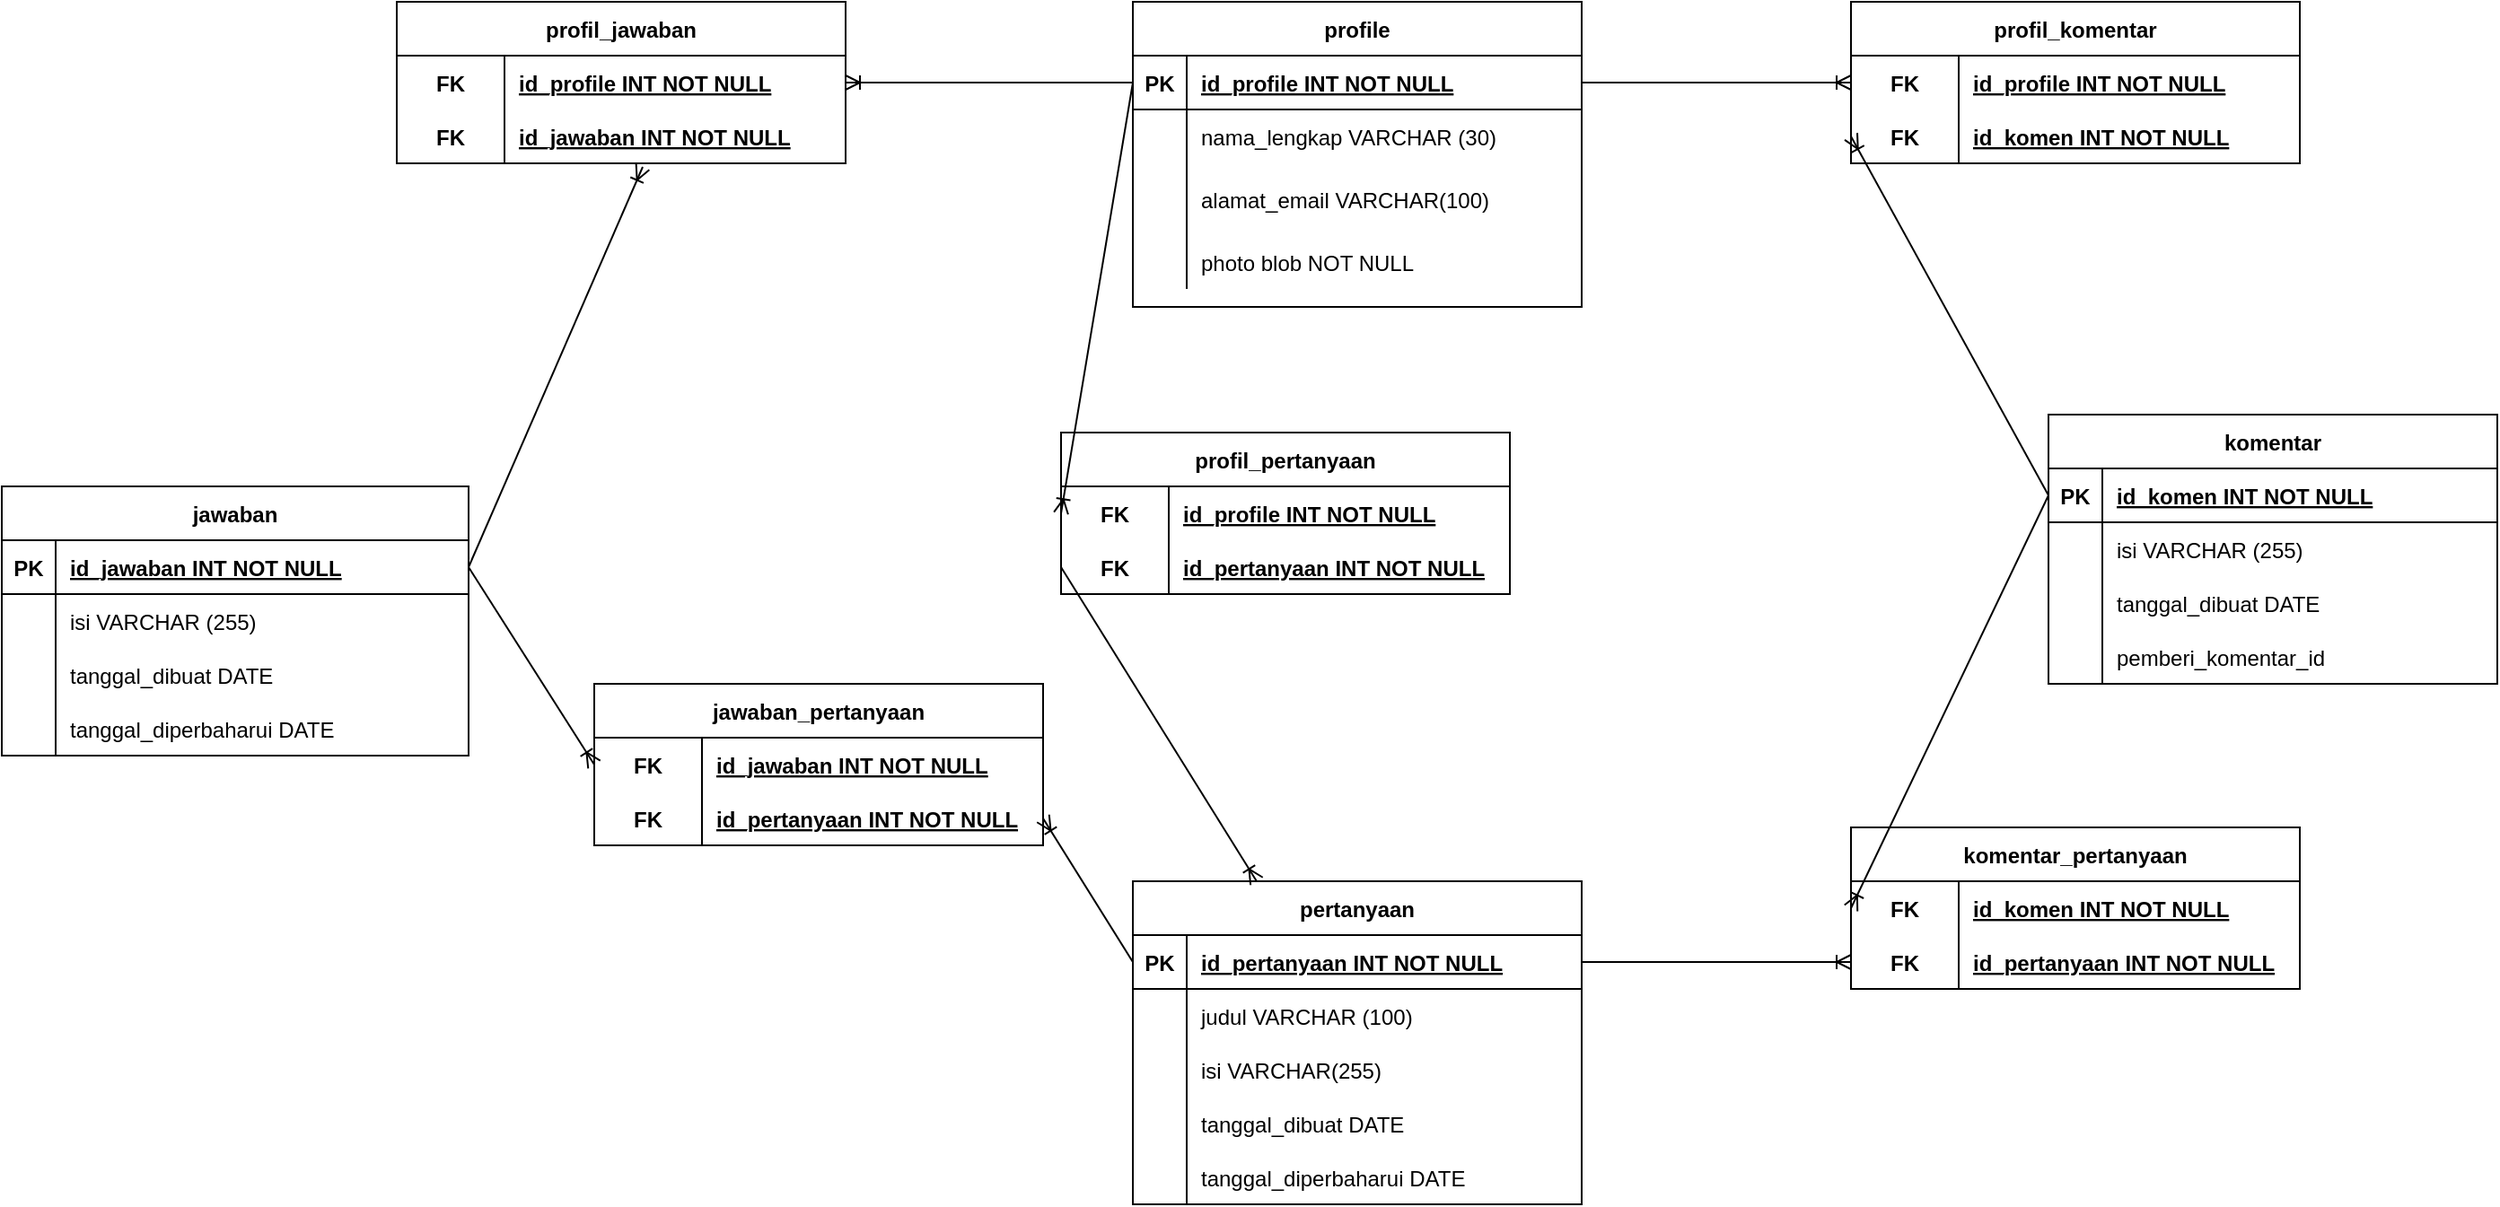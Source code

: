 <mxfile version="13.9.9" type="device"><diagram id="GVOcKEVuxwiIYBMcrVCK" name="Page-1"><mxGraphModel dx="2970" dy="1740" grid="1" gridSize="10" guides="1" tooltips="1" connect="1" arrows="1" fold="1" page="1" pageScale="1" pageWidth="850" pageHeight="1100" math="0" shadow="0"><root><mxCell id="0"/><mxCell id="1" parent="0"/><mxCell id="y9XWh0yF6Gi0zNnek-p9-36" value="profile" style="shape=table;startSize=30;container=1;collapsible=1;childLayout=tableLayout;fixedRows=1;rowLines=0;fontStyle=1;align=center;resizeLast=1;" vertex="1" parent="1"><mxGeometry x="350" y="180" width="250" height="170" as="geometry"><mxRectangle x="250" y="220" width="60" height="30" as="alternateBounds"/></mxGeometry></mxCell><mxCell id="y9XWh0yF6Gi0zNnek-p9-37" value="" style="shape=partialRectangle;collapsible=0;dropTarget=0;pointerEvents=0;fillColor=none;top=0;left=0;bottom=1;right=0;points=[[0,0.5],[1,0.5]];portConstraint=eastwest;" vertex="1" parent="y9XWh0yF6Gi0zNnek-p9-36"><mxGeometry y="30" width="250" height="30" as="geometry"/></mxCell><mxCell id="y9XWh0yF6Gi0zNnek-p9-38" value="PK" style="shape=partialRectangle;connectable=0;fillColor=none;top=0;left=0;bottom=0;right=0;fontStyle=1;overflow=hidden;" vertex="1" parent="y9XWh0yF6Gi0zNnek-p9-37"><mxGeometry width="30" height="30" as="geometry"/></mxCell><mxCell id="y9XWh0yF6Gi0zNnek-p9-39" value="id_profile INT NOT NULL" style="shape=partialRectangle;connectable=0;fillColor=none;top=0;left=0;bottom=0;right=0;align=left;spacingLeft=6;fontStyle=5;overflow=hidden;" vertex="1" parent="y9XWh0yF6Gi0zNnek-p9-37"><mxGeometry x="30" width="220" height="30" as="geometry"/></mxCell><mxCell id="y9XWh0yF6Gi0zNnek-p9-40" value="" style="shape=partialRectangle;collapsible=0;dropTarget=0;pointerEvents=0;fillColor=none;top=0;left=0;bottom=0;right=0;points=[[0,0.5],[1,0.5]];portConstraint=eastwest;" vertex="1" parent="y9XWh0yF6Gi0zNnek-p9-36"><mxGeometry y="60" width="250" height="30" as="geometry"/></mxCell><mxCell id="y9XWh0yF6Gi0zNnek-p9-41" value="" style="shape=partialRectangle;connectable=0;fillColor=none;top=0;left=0;bottom=0;right=0;editable=1;overflow=hidden;" vertex="1" parent="y9XWh0yF6Gi0zNnek-p9-40"><mxGeometry width="30" height="30" as="geometry"/></mxCell><mxCell id="y9XWh0yF6Gi0zNnek-p9-42" value="nama_lengkap VARCHAR (30)" style="shape=partialRectangle;connectable=0;fillColor=none;top=0;left=0;bottom=0;right=0;align=left;spacingLeft=6;overflow=hidden;" vertex="1" parent="y9XWh0yF6Gi0zNnek-p9-40"><mxGeometry x="30" width="220" height="30" as="geometry"/></mxCell><mxCell id="y9XWh0yF6Gi0zNnek-p9-43" value="" style="shape=partialRectangle;collapsible=0;dropTarget=0;pointerEvents=0;fillColor=none;top=0;left=0;bottom=0;right=0;points=[[0,0.5],[1,0.5]];portConstraint=eastwest;" vertex="1" parent="y9XWh0yF6Gi0zNnek-p9-36"><mxGeometry y="90" width="250" height="40" as="geometry"/></mxCell><mxCell id="y9XWh0yF6Gi0zNnek-p9-44" value="" style="shape=partialRectangle;connectable=0;fillColor=none;top=0;left=0;bottom=0;right=0;editable=1;overflow=hidden;" vertex="1" parent="y9XWh0yF6Gi0zNnek-p9-43"><mxGeometry width="30" height="40" as="geometry"/></mxCell><mxCell id="y9XWh0yF6Gi0zNnek-p9-45" value="alamat_email VARCHAR(100)" style="shape=partialRectangle;connectable=0;fillColor=none;top=0;left=0;bottom=0;right=0;align=left;spacingLeft=6;overflow=hidden;" vertex="1" parent="y9XWh0yF6Gi0zNnek-p9-43"><mxGeometry x="30" width="220" height="40" as="geometry"/></mxCell><mxCell id="y9XWh0yF6Gi0zNnek-p9-46" value="" style="shape=partialRectangle;collapsible=0;dropTarget=0;pointerEvents=0;fillColor=none;top=0;left=0;bottom=0;right=0;points=[[0,0.5],[1,0.5]];portConstraint=eastwest;" vertex="1" parent="y9XWh0yF6Gi0zNnek-p9-36"><mxGeometry y="130" width="250" height="30" as="geometry"/></mxCell><mxCell id="y9XWh0yF6Gi0zNnek-p9-47" value="" style="shape=partialRectangle;connectable=0;fillColor=none;top=0;left=0;bottom=0;right=0;editable=1;overflow=hidden;" vertex="1" parent="y9XWh0yF6Gi0zNnek-p9-46"><mxGeometry width="30" height="30" as="geometry"/></mxCell><mxCell id="y9XWh0yF6Gi0zNnek-p9-48" value="photo blob NOT NULL" style="shape=partialRectangle;connectable=0;fillColor=none;top=0;left=0;bottom=0;right=0;align=left;spacingLeft=6;overflow=hidden;" vertex="1" parent="y9XWh0yF6Gi0zNnek-p9-46"><mxGeometry x="30" width="220" height="30" as="geometry"/></mxCell><mxCell id="y9XWh0yF6Gi0zNnek-p9-54" value="pertanyaan" style="shape=table;startSize=30;container=1;collapsible=1;childLayout=tableLayout;fixedRows=1;rowLines=0;fontStyle=1;align=center;resizeLast=1;" vertex="1" parent="1"><mxGeometry x="350" y="670" width="250" height="180" as="geometry"><mxRectangle x="250" y="220" width="60" height="30" as="alternateBounds"/></mxGeometry></mxCell><mxCell id="y9XWh0yF6Gi0zNnek-p9-55" value="" style="shape=partialRectangle;collapsible=0;dropTarget=0;pointerEvents=0;fillColor=none;top=0;left=0;bottom=1;right=0;points=[[0,0.5],[1,0.5]];portConstraint=eastwest;" vertex="1" parent="y9XWh0yF6Gi0zNnek-p9-54"><mxGeometry y="30" width="250" height="30" as="geometry"/></mxCell><mxCell id="y9XWh0yF6Gi0zNnek-p9-56" value="PK" style="shape=partialRectangle;connectable=0;fillColor=none;top=0;left=0;bottom=0;right=0;fontStyle=1;overflow=hidden;" vertex="1" parent="y9XWh0yF6Gi0zNnek-p9-55"><mxGeometry width="30" height="30" as="geometry"/></mxCell><mxCell id="y9XWh0yF6Gi0zNnek-p9-57" value="id_pertanyaan INT NOT NULL" style="shape=partialRectangle;connectable=0;fillColor=none;top=0;left=0;bottom=0;right=0;align=left;spacingLeft=6;fontStyle=5;overflow=hidden;" vertex="1" parent="y9XWh0yF6Gi0zNnek-p9-55"><mxGeometry x="30" width="220" height="30" as="geometry"/></mxCell><mxCell id="y9XWh0yF6Gi0zNnek-p9-58" value="" style="shape=partialRectangle;collapsible=0;dropTarget=0;pointerEvents=0;fillColor=none;top=0;left=0;bottom=0;right=0;points=[[0,0.5],[1,0.5]];portConstraint=eastwest;" vertex="1" parent="y9XWh0yF6Gi0zNnek-p9-54"><mxGeometry y="60" width="250" height="30" as="geometry"/></mxCell><mxCell id="y9XWh0yF6Gi0zNnek-p9-59" value="" style="shape=partialRectangle;connectable=0;fillColor=none;top=0;left=0;bottom=0;right=0;editable=1;overflow=hidden;" vertex="1" parent="y9XWh0yF6Gi0zNnek-p9-58"><mxGeometry width="30" height="30" as="geometry"/></mxCell><mxCell id="y9XWh0yF6Gi0zNnek-p9-60" value="judul VARCHAR (100)" style="shape=partialRectangle;connectable=0;fillColor=none;top=0;left=0;bottom=0;right=0;align=left;spacingLeft=6;overflow=hidden;" vertex="1" parent="y9XWh0yF6Gi0zNnek-p9-58"><mxGeometry x="30" width="220" height="30" as="geometry"/></mxCell><mxCell id="y9XWh0yF6Gi0zNnek-p9-61" value="" style="shape=partialRectangle;collapsible=0;dropTarget=0;pointerEvents=0;fillColor=none;top=0;left=0;bottom=0;right=0;points=[[0,0.5],[1,0.5]];portConstraint=eastwest;" vertex="1" parent="y9XWh0yF6Gi0zNnek-p9-54"><mxGeometry y="90" width="250" height="30" as="geometry"/></mxCell><mxCell id="y9XWh0yF6Gi0zNnek-p9-62" value="" style="shape=partialRectangle;connectable=0;fillColor=none;top=0;left=0;bottom=0;right=0;editable=1;overflow=hidden;" vertex="1" parent="y9XWh0yF6Gi0zNnek-p9-61"><mxGeometry width="30" height="30" as="geometry"/></mxCell><mxCell id="y9XWh0yF6Gi0zNnek-p9-63" value="isi VARCHAR(255)" style="shape=partialRectangle;connectable=0;fillColor=none;top=0;left=0;bottom=0;right=0;align=left;spacingLeft=6;overflow=hidden;" vertex="1" parent="y9XWh0yF6Gi0zNnek-p9-61"><mxGeometry x="30" width="220" height="30" as="geometry"/></mxCell><mxCell id="y9XWh0yF6Gi0zNnek-p9-64" value="" style="shape=partialRectangle;collapsible=0;dropTarget=0;pointerEvents=0;fillColor=none;top=0;left=0;bottom=0;right=0;points=[[0,0.5],[1,0.5]];portConstraint=eastwest;" vertex="1" parent="y9XWh0yF6Gi0zNnek-p9-54"><mxGeometry y="120" width="250" height="30" as="geometry"/></mxCell><mxCell id="y9XWh0yF6Gi0zNnek-p9-65" value="" style="shape=partialRectangle;connectable=0;fillColor=none;top=0;left=0;bottom=0;right=0;editable=1;overflow=hidden;" vertex="1" parent="y9XWh0yF6Gi0zNnek-p9-64"><mxGeometry width="30" height="30" as="geometry"/></mxCell><mxCell id="y9XWh0yF6Gi0zNnek-p9-66" value="tanggal_dibuat DATE" style="shape=partialRectangle;connectable=0;fillColor=none;top=0;left=0;bottom=0;right=0;align=left;spacingLeft=6;overflow=hidden;" vertex="1" parent="y9XWh0yF6Gi0zNnek-p9-64"><mxGeometry x="30" width="220" height="30" as="geometry"/></mxCell><mxCell id="y9XWh0yF6Gi0zNnek-p9-67" value="" style="shape=partialRectangle;collapsible=0;dropTarget=0;pointerEvents=0;fillColor=none;top=0;left=0;bottom=0;right=0;points=[[0,0.5],[1,0.5]];portConstraint=eastwest;" vertex="1" parent="y9XWh0yF6Gi0zNnek-p9-54"><mxGeometry y="150" width="250" height="30" as="geometry"/></mxCell><mxCell id="y9XWh0yF6Gi0zNnek-p9-68" value="" style="shape=partialRectangle;connectable=0;fillColor=none;top=0;left=0;bottom=0;right=0;editable=1;overflow=hidden;" vertex="1" parent="y9XWh0yF6Gi0zNnek-p9-67"><mxGeometry width="30" height="30" as="geometry"/></mxCell><mxCell id="y9XWh0yF6Gi0zNnek-p9-69" value="tanggal_diperbaharui DATE" style="shape=partialRectangle;connectable=0;fillColor=none;top=0;left=0;bottom=0;right=0;align=left;spacingLeft=6;overflow=hidden;" vertex="1" parent="y9XWh0yF6Gi0zNnek-p9-67"><mxGeometry x="30" width="220" height="30" as="geometry"/></mxCell><mxCell id="y9XWh0yF6Gi0zNnek-p9-70" value="jawaban" style="shape=table;startSize=30;container=1;collapsible=1;childLayout=tableLayout;fixedRows=1;rowLines=0;fontStyle=1;align=center;resizeLast=1;" vertex="1" parent="1"><mxGeometry x="-280" y="450" width="260" height="150" as="geometry"><mxRectangle x="250" y="220" width="60" height="30" as="alternateBounds"/></mxGeometry></mxCell><mxCell id="y9XWh0yF6Gi0zNnek-p9-71" value="" style="shape=partialRectangle;collapsible=0;dropTarget=0;pointerEvents=0;fillColor=none;top=0;left=0;bottom=1;right=0;points=[[0,0.5],[1,0.5]];portConstraint=eastwest;" vertex="1" parent="y9XWh0yF6Gi0zNnek-p9-70"><mxGeometry y="30" width="260" height="30" as="geometry"/></mxCell><mxCell id="y9XWh0yF6Gi0zNnek-p9-72" value="PK" style="shape=partialRectangle;connectable=0;fillColor=none;top=0;left=0;bottom=0;right=0;fontStyle=1;overflow=hidden;" vertex="1" parent="y9XWh0yF6Gi0zNnek-p9-71"><mxGeometry width="30" height="30" as="geometry"/></mxCell><mxCell id="y9XWh0yF6Gi0zNnek-p9-73" value="id_jawaban INT NOT NULL" style="shape=partialRectangle;connectable=0;fillColor=none;top=0;left=0;bottom=0;right=0;align=left;spacingLeft=6;fontStyle=5;overflow=hidden;" vertex="1" parent="y9XWh0yF6Gi0zNnek-p9-71"><mxGeometry x="30" width="230" height="30" as="geometry"/></mxCell><mxCell id="y9XWh0yF6Gi0zNnek-p9-74" value="" style="shape=partialRectangle;collapsible=0;dropTarget=0;pointerEvents=0;fillColor=none;top=0;left=0;bottom=0;right=0;points=[[0,0.5],[1,0.5]];portConstraint=eastwest;" vertex="1" parent="y9XWh0yF6Gi0zNnek-p9-70"><mxGeometry y="60" width="260" height="30" as="geometry"/></mxCell><mxCell id="y9XWh0yF6Gi0zNnek-p9-75" value="" style="shape=partialRectangle;connectable=0;fillColor=none;top=0;left=0;bottom=0;right=0;editable=1;overflow=hidden;" vertex="1" parent="y9XWh0yF6Gi0zNnek-p9-74"><mxGeometry width="30" height="30" as="geometry"/></mxCell><mxCell id="y9XWh0yF6Gi0zNnek-p9-76" value="isi VARCHAR (255)" style="shape=partialRectangle;connectable=0;fillColor=none;top=0;left=0;bottom=0;right=0;align=left;spacingLeft=6;overflow=hidden;" vertex="1" parent="y9XWh0yF6Gi0zNnek-p9-74"><mxGeometry x="30" width="230" height="30" as="geometry"/></mxCell><mxCell id="y9XWh0yF6Gi0zNnek-p9-80" value="" style="shape=partialRectangle;collapsible=0;dropTarget=0;pointerEvents=0;fillColor=none;top=0;left=0;bottom=0;right=0;points=[[0,0.5],[1,0.5]];portConstraint=eastwest;" vertex="1" parent="y9XWh0yF6Gi0zNnek-p9-70"><mxGeometry y="90" width="260" height="30" as="geometry"/></mxCell><mxCell id="y9XWh0yF6Gi0zNnek-p9-81" value="" style="shape=partialRectangle;connectable=0;fillColor=none;top=0;left=0;bottom=0;right=0;editable=1;overflow=hidden;" vertex="1" parent="y9XWh0yF6Gi0zNnek-p9-80"><mxGeometry width="30" height="30" as="geometry"/></mxCell><mxCell id="y9XWh0yF6Gi0zNnek-p9-82" value="tanggal_dibuat DATE" style="shape=partialRectangle;connectable=0;fillColor=none;top=0;left=0;bottom=0;right=0;align=left;spacingLeft=6;overflow=hidden;" vertex="1" parent="y9XWh0yF6Gi0zNnek-p9-80"><mxGeometry x="30" width="230" height="30" as="geometry"/></mxCell><mxCell id="y9XWh0yF6Gi0zNnek-p9-77" value="" style="shape=partialRectangle;collapsible=0;dropTarget=0;pointerEvents=0;fillColor=none;top=0;left=0;bottom=0;right=0;points=[[0,0.5],[1,0.5]];portConstraint=eastwest;" vertex="1" parent="y9XWh0yF6Gi0zNnek-p9-70"><mxGeometry y="120" width="260" height="30" as="geometry"/></mxCell><mxCell id="y9XWh0yF6Gi0zNnek-p9-78" value="" style="shape=partialRectangle;connectable=0;fillColor=none;top=0;left=0;bottom=0;right=0;editable=1;overflow=hidden;" vertex="1" parent="y9XWh0yF6Gi0zNnek-p9-77"><mxGeometry width="30" height="30" as="geometry"/></mxCell><mxCell id="y9XWh0yF6Gi0zNnek-p9-79" value="tanggal_diperbaharui DATE" style="shape=partialRectangle;connectable=0;fillColor=none;top=0;left=0;bottom=0;right=0;align=left;spacingLeft=6;overflow=hidden;" vertex="1" parent="y9XWh0yF6Gi0zNnek-p9-77"><mxGeometry x="30" width="230" height="30" as="geometry"/></mxCell><mxCell id="y9XWh0yF6Gi0zNnek-p9-96" value="komentar" style="shape=table;startSize=30;container=1;collapsible=1;childLayout=tableLayout;fixedRows=1;rowLines=0;fontStyle=1;align=center;resizeLast=1;" vertex="1" parent="1"><mxGeometry x="860" y="410" width="250" height="150" as="geometry"><mxRectangle x="250" y="220" width="60" height="30" as="alternateBounds"/></mxGeometry></mxCell><mxCell id="y9XWh0yF6Gi0zNnek-p9-97" value="" style="shape=partialRectangle;collapsible=0;dropTarget=0;pointerEvents=0;fillColor=none;top=0;left=0;bottom=1;right=0;points=[[0,0.5],[1,0.5]];portConstraint=eastwest;" vertex="1" parent="y9XWh0yF6Gi0zNnek-p9-96"><mxGeometry y="30" width="250" height="30" as="geometry"/></mxCell><mxCell id="y9XWh0yF6Gi0zNnek-p9-98" value="PK" style="shape=partialRectangle;connectable=0;fillColor=none;top=0;left=0;bottom=0;right=0;fontStyle=1;overflow=hidden;" vertex="1" parent="y9XWh0yF6Gi0zNnek-p9-97"><mxGeometry width="30" height="30" as="geometry"/></mxCell><mxCell id="y9XWh0yF6Gi0zNnek-p9-99" value="id_komen INT NOT NULL" style="shape=partialRectangle;connectable=0;fillColor=none;top=0;left=0;bottom=0;right=0;align=left;spacingLeft=6;fontStyle=5;overflow=hidden;" vertex="1" parent="y9XWh0yF6Gi0zNnek-p9-97"><mxGeometry x="30" width="220" height="30" as="geometry"/></mxCell><mxCell id="y9XWh0yF6Gi0zNnek-p9-100" value="" style="shape=partialRectangle;collapsible=0;dropTarget=0;pointerEvents=0;fillColor=none;top=0;left=0;bottom=0;right=0;points=[[0,0.5],[1,0.5]];portConstraint=eastwest;" vertex="1" parent="y9XWh0yF6Gi0zNnek-p9-96"><mxGeometry y="60" width="250" height="30" as="geometry"/></mxCell><mxCell id="y9XWh0yF6Gi0zNnek-p9-101" value="" style="shape=partialRectangle;connectable=0;fillColor=none;top=0;left=0;bottom=0;right=0;editable=1;overflow=hidden;" vertex="1" parent="y9XWh0yF6Gi0zNnek-p9-100"><mxGeometry width="30" height="30" as="geometry"/></mxCell><mxCell id="y9XWh0yF6Gi0zNnek-p9-102" value="isi VARCHAR (255)" style="shape=partialRectangle;connectable=0;fillColor=none;top=0;left=0;bottom=0;right=0;align=left;spacingLeft=6;overflow=hidden;" vertex="1" parent="y9XWh0yF6Gi0zNnek-p9-100"><mxGeometry x="30" width="220" height="30" as="geometry"/></mxCell><mxCell id="y9XWh0yF6Gi0zNnek-p9-103" value="" style="shape=partialRectangle;collapsible=0;dropTarget=0;pointerEvents=0;fillColor=none;top=0;left=0;bottom=0;right=0;points=[[0,0.5],[1,0.5]];portConstraint=eastwest;" vertex="1" parent="y9XWh0yF6Gi0zNnek-p9-96"><mxGeometry y="90" width="250" height="30" as="geometry"/></mxCell><mxCell id="y9XWh0yF6Gi0zNnek-p9-104" value="" style="shape=partialRectangle;connectable=0;fillColor=none;top=0;left=0;bottom=0;right=0;editable=1;overflow=hidden;" vertex="1" parent="y9XWh0yF6Gi0zNnek-p9-103"><mxGeometry width="30" height="30" as="geometry"/></mxCell><mxCell id="y9XWh0yF6Gi0zNnek-p9-105" value="tanggal_dibuat DATE" style="shape=partialRectangle;connectable=0;fillColor=none;top=0;left=0;bottom=0;right=0;align=left;spacingLeft=6;overflow=hidden;" vertex="1" parent="y9XWh0yF6Gi0zNnek-p9-103"><mxGeometry x="30" width="220" height="30" as="geometry"/></mxCell><mxCell id="y9XWh0yF6Gi0zNnek-p9-106" value="" style="shape=partialRectangle;collapsible=0;dropTarget=0;pointerEvents=0;fillColor=none;top=0;left=0;bottom=0;right=0;points=[[0,0.5],[1,0.5]];portConstraint=eastwest;" vertex="1" parent="y9XWh0yF6Gi0zNnek-p9-96"><mxGeometry y="120" width="250" height="30" as="geometry"/></mxCell><mxCell id="y9XWh0yF6Gi0zNnek-p9-107" value="" style="shape=partialRectangle;connectable=0;fillColor=none;top=0;left=0;bottom=0;right=0;editable=1;overflow=hidden;" vertex="1" parent="y9XWh0yF6Gi0zNnek-p9-106"><mxGeometry width="30" height="30" as="geometry"/></mxCell><mxCell id="y9XWh0yF6Gi0zNnek-p9-108" value="pemberi_komentar_id " style="shape=partialRectangle;connectable=0;fillColor=none;top=0;left=0;bottom=0;right=0;align=left;spacingLeft=6;overflow=hidden;" vertex="1" parent="y9XWh0yF6Gi0zNnek-p9-106"><mxGeometry x="30" width="220" height="30" as="geometry"/></mxCell><mxCell id="y9XWh0yF6Gi0zNnek-p9-125" value="profil_pertanyaan" style="shape=table;startSize=30;container=1;collapsible=1;childLayout=tableLayout;fixedRows=1;rowLines=0;fontStyle=1;align=center;resizeLast=1;" vertex="1" parent="1"><mxGeometry x="310" y="420" width="250" height="90" as="geometry"/></mxCell><mxCell id="y9XWh0yF6Gi0zNnek-p9-126" value="" style="shape=partialRectangle;collapsible=0;dropTarget=0;pointerEvents=0;fillColor=none;top=0;left=0;bottom=0;right=0;points=[[0,0.5],[1,0.5]];portConstraint=eastwest;" vertex="1" parent="y9XWh0yF6Gi0zNnek-p9-125"><mxGeometry y="30" width="250" height="30" as="geometry"/></mxCell><mxCell id="y9XWh0yF6Gi0zNnek-p9-127" value="FK" style="shape=partialRectangle;connectable=0;fillColor=none;top=0;left=0;bottom=0;right=0;fontStyle=1;overflow=hidden;" vertex="1" parent="y9XWh0yF6Gi0zNnek-p9-126"><mxGeometry width="60" height="30" as="geometry"/></mxCell><mxCell id="y9XWh0yF6Gi0zNnek-p9-128" value="id_profile INT NOT NULL" style="shape=partialRectangle;connectable=0;fillColor=none;top=0;left=0;bottom=0;right=0;align=left;spacingLeft=6;fontStyle=5;overflow=hidden;" vertex="1" parent="y9XWh0yF6Gi0zNnek-p9-126"><mxGeometry x="60" width="190" height="30" as="geometry"/></mxCell><mxCell id="y9XWh0yF6Gi0zNnek-p9-129" value="" style="shape=partialRectangle;collapsible=0;dropTarget=0;pointerEvents=0;fillColor=none;top=0;left=0;bottom=1;right=0;points=[[0,0.5],[1,0.5]];portConstraint=eastwest;" vertex="1" parent="y9XWh0yF6Gi0zNnek-p9-125"><mxGeometry y="60" width="250" height="30" as="geometry"/></mxCell><mxCell id="y9XWh0yF6Gi0zNnek-p9-130" value="FK" style="shape=partialRectangle;connectable=0;fillColor=none;top=0;left=0;bottom=0;right=0;fontStyle=1;overflow=hidden;" vertex="1" parent="y9XWh0yF6Gi0zNnek-p9-129"><mxGeometry width="60" height="30" as="geometry"/></mxCell><mxCell id="y9XWh0yF6Gi0zNnek-p9-131" value="id_pertanyaan INT NOT NULL" style="shape=partialRectangle;connectable=0;fillColor=none;top=0;left=0;bottom=0;right=0;align=left;spacingLeft=6;fontStyle=5;overflow=hidden;" vertex="1" parent="y9XWh0yF6Gi0zNnek-p9-129"><mxGeometry x="60" width="190" height="30" as="geometry"/></mxCell><mxCell id="y9XWh0yF6Gi0zNnek-p9-138" value="profil_komentar" style="shape=table;startSize=30;container=1;collapsible=1;childLayout=tableLayout;fixedRows=1;rowLines=0;fontStyle=1;align=center;resizeLast=1;" vertex="1" parent="1"><mxGeometry x="750" y="180" width="250" height="90" as="geometry"/></mxCell><mxCell id="y9XWh0yF6Gi0zNnek-p9-139" value="" style="shape=partialRectangle;collapsible=0;dropTarget=0;pointerEvents=0;fillColor=none;top=0;left=0;bottom=0;right=0;points=[[0,0.5],[1,0.5]];portConstraint=eastwest;" vertex="1" parent="y9XWh0yF6Gi0zNnek-p9-138"><mxGeometry y="30" width="250" height="30" as="geometry"/></mxCell><mxCell id="y9XWh0yF6Gi0zNnek-p9-140" value="FK" style="shape=partialRectangle;connectable=0;fillColor=none;top=0;left=0;bottom=0;right=0;fontStyle=1;overflow=hidden;" vertex="1" parent="y9XWh0yF6Gi0zNnek-p9-139"><mxGeometry width="60" height="30" as="geometry"/></mxCell><mxCell id="y9XWh0yF6Gi0zNnek-p9-141" value="id_profile INT NOT NULL" style="shape=partialRectangle;connectable=0;fillColor=none;top=0;left=0;bottom=0;right=0;align=left;spacingLeft=6;fontStyle=5;overflow=hidden;" vertex="1" parent="y9XWh0yF6Gi0zNnek-p9-139"><mxGeometry x="60" width="190" height="30" as="geometry"/></mxCell><mxCell id="y9XWh0yF6Gi0zNnek-p9-142" value="" style="shape=partialRectangle;collapsible=0;dropTarget=0;pointerEvents=0;fillColor=none;top=0;left=0;bottom=1;right=0;points=[[0,0.5],[1,0.5]];portConstraint=eastwest;" vertex="1" parent="y9XWh0yF6Gi0zNnek-p9-138"><mxGeometry y="60" width="250" height="30" as="geometry"/></mxCell><mxCell id="y9XWh0yF6Gi0zNnek-p9-143" value="FK" style="shape=partialRectangle;connectable=0;fillColor=none;top=0;left=0;bottom=0;right=0;fontStyle=1;overflow=hidden;" vertex="1" parent="y9XWh0yF6Gi0zNnek-p9-142"><mxGeometry width="60" height="30" as="geometry"/></mxCell><mxCell id="y9XWh0yF6Gi0zNnek-p9-144" value="id_komen INT NOT NULL" style="shape=partialRectangle;connectable=0;fillColor=none;top=0;left=0;bottom=0;right=0;align=left;spacingLeft=6;fontStyle=5;overflow=hidden;" vertex="1" parent="y9XWh0yF6Gi0zNnek-p9-142"><mxGeometry x="60" width="190" height="30" as="geometry"/></mxCell><mxCell id="y9XWh0yF6Gi0zNnek-p9-145" value="komentar_pertanyaan" style="shape=table;startSize=30;container=1;collapsible=1;childLayout=tableLayout;fixedRows=1;rowLines=0;fontStyle=1;align=center;resizeLast=1;" vertex="1" parent="1"><mxGeometry x="750" y="640" width="250" height="90" as="geometry"/></mxCell><mxCell id="y9XWh0yF6Gi0zNnek-p9-146" value="" style="shape=partialRectangle;collapsible=0;dropTarget=0;pointerEvents=0;fillColor=none;top=0;left=0;bottom=0;right=0;points=[[0,0.5],[1,0.5]];portConstraint=eastwest;" vertex="1" parent="y9XWh0yF6Gi0zNnek-p9-145"><mxGeometry y="30" width="250" height="30" as="geometry"/></mxCell><mxCell id="y9XWh0yF6Gi0zNnek-p9-147" value="FK" style="shape=partialRectangle;connectable=0;fillColor=none;top=0;left=0;bottom=0;right=0;fontStyle=1;overflow=hidden;" vertex="1" parent="y9XWh0yF6Gi0zNnek-p9-146"><mxGeometry width="60" height="30" as="geometry"/></mxCell><mxCell id="y9XWh0yF6Gi0zNnek-p9-148" value="id_komen INT NOT NULL" style="shape=partialRectangle;connectable=0;fillColor=none;top=0;left=0;bottom=0;right=0;align=left;spacingLeft=6;fontStyle=5;overflow=hidden;" vertex="1" parent="y9XWh0yF6Gi0zNnek-p9-146"><mxGeometry x="60" width="190" height="30" as="geometry"/></mxCell><mxCell id="y9XWh0yF6Gi0zNnek-p9-149" value="" style="shape=partialRectangle;collapsible=0;dropTarget=0;pointerEvents=0;fillColor=none;top=0;left=0;bottom=1;right=0;points=[[0,0.5],[1,0.5]];portConstraint=eastwest;" vertex="1" parent="y9XWh0yF6Gi0zNnek-p9-145"><mxGeometry y="60" width="250" height="30" as="geometry"/></mxCell><mxCell id="y9XWh0yF6Gi0zNnek-p9-150" value="FK" style="shape=partialRectangle;connectable=0;fillColor=none;top=0;left=0;bottom=0;right=0;fontStyle=1;overflow=hidden;" vertex="1" parent="y9XWh0yF6Gi0zNnek-p9-149"><mxGeometry width="60" height="30" as="geometry"/></mxCell><mxCell id="y9XWh0yF6Gi0zNnek-p9-151" value="id_pertanyaan INT NOT NULL" style="shape=partialRectangle;connectable=0;fillColor=none;top=0;left=0;bottom=0;right=0;align=left;spacingLeft=6;fontStyle=5;overflow=hidden;" vertex="1" parent="y9XWh0yF6Gi0zNnek-p9-149"><mxGeometry x="60" width="190" height="30" as="geometry"/></mxCell><mxCell id="y9XWh0yF6Gi0zNnek-p9-152" value="profil_jawaban" style="shape=table;startSize=30;container=1;collapsible=1;childLayout=tableLayout;fixedRows=1;rowLines=0;fontStyle=1;align=center;resizeLast=1;" vertex="1" parent="1"><mxGeometry x="-60" y="180" width="250" height="90" as="geometry"/></mxCell><mxCell id="y9XWh0yF6Gi0zNnek-p9-153" value="" style="shape=partialRectangle;collapsible=0;dropTarget=0;pointerEvents=0;fillColor=none;top=0;left=0;bottom=0;right=0;points=[[0,0.5],[1,0.5]];portConstraint=eastwest;" vertex="1" parent="y9XWh0yF6Gi0zNnek-p9-152"><mxGeometry y="30" width="250" height="30" as="geometry"/></mxCell><mxCell id="y9XWh0yF6Gi0zNnek-p9-154" value="FK" style="shape=partialRectangle;connectable=0;fillColor=none;top=0;left=0;bottom=0;right=0;fontStyle=1;overflow=hidden;" vertex="1" parent="y9XWh0yF6Gi0zNnek-p9-153"><mxGeometry width="60" height="30" as="geometry"/></mxCell><mxCell id="y9XWh0yF6Gi0zNnek-p9-155" value="id_profile INT NOT NULL" style="shape=partialRectangle;connectable=0;fillColor=none;top=0;left=0;bottom=0;right=0;align=left;spacingLeft=6;fontStyle=5;overflow=hidden;" vertex="1" parent="y9XWh0yF6Gi0zNnek-p9-153"><mxGeometry x="60" width="190" height="30" as="geometry"/></mxCell><mxCell id="y9XWh0yF6Gi0zNnek-p9-156" value="" style="shape=partialRectangle;collapsible=0;dropTarget=0;pointerEvents=0;fillColor=none;top=0;left=0;bottom=1;right=0;points=[[0,0.5],[1,0.5]];portConstraint=eastwest;" vertex="1" parent="y9XWh0yF6Gi0zNnek-p9-152"><mxGeometry y="60" width="250" height="30" as="geometry"/></mxCell><mxCell id="y9XWh0yF6Gi0zNnek-p9-157" value="FK" style="shape=partialRectangle;connectable=0;fillColor=none;top=0;left=0;bottom=0;right=0;fontStyle=1;overflow=hidden;" vertex="1" parent="y9XWh0yF6Gi0zNnek-p9-156"><mxGeometry width="60" height="30" as="geometry"/></mxCell><mxCell id="y9XWh0yF6Gi0zNnek-p9-158" value="id_jawaban INT NOT NULL" style="shape=partialRectangle;connectable=0;fillColor=none;top=0;left=0;bottom=0;right=0;align=left;spacingLeft=6;fontStyle=5;overflow=hidden;" vertex="1" parent="y9XWh0yF6Gi0zNnek-p9-156"><mxGeometry x="60" width="190" height="30" as="geometry"/></mxCell><mxCell id="y9XWh0yF6Gi0zNnek-p9-159" value="jawaban_pertanyaan" style="shape=table;startSize=30;container=1;collapsible=1;childLayout=tableLayout;fixedRows=1;rowLines=0;fontStyle=1;align=center;resizeLast=1;" vertex="1" parent="1"><mxGeometry x="50" y="560" width="250" height="90" as="geometry"/></mxCell><mxCell id="y9XWh0yF6Gi0zNnek-p9-160" value="" style="shape=partialRectangle;collapsible=0;dropTarget=0;pointerEvents=0;fillColor=none;top=0;left=0;bottom=0;right=0;points=[[0,0.5],[1,0.5]];portConstraint=eastwest;" vertex="1" parent="y9XWh0yF6Gi0zNnek-p9-159"><mxGeometry y="30" width="250" height="30" as="geometry"/></mxCell><mxCell id="y9XWh0yF6Gi0zNnek-p9-161" value="FK" style="shape=partialRectangle;connectable=0;fillColor=none;top=0;left=0;bottom=0;right=0;fontStyle=1;overflow=hidden;" vertex="1" parent="y9XWh0yF6Gi0zNnek-p9-160"><mxGeometry width="60" height="30" as="geometry"/></mxCell><mxCell id="y9XWh0yF6Gi0zNnek-p9-162" value="id_jawaban INT NOT NULL" style="shape=partialRectangle;connectable=0;fillColor=none;top=0;left=0;bottom=0;right=0;align=left;spacingLeft=6;fontStyle=5;overflow=hidden;" vertex="1" parent="y9XWh0yF6Gi0zNnek-p9-160"><mxGeometry x="60" width="190" height="30" as="geometry"/></mxCell><mxCell id="y9XWh0yF6Gi0zNnek-p9-163" value="" style="shape=partialRectangle;collapsible=0;dropTarget=0;pointerEvents=0;fillColor=none;top=0;left=0;bottom=1;right=0;points=[[0,0.5],[1,0.5]];portConstraint=eastwest;" vertex="1" parent="y9XWh0yF6Gi0zNnek-p9-159"><mxGeometry y="60" width="250" height="30" as="geometry"/></mxCell><mxCell id="y9XWh0yF6Gi0zNnek-p9-164" value="FK" style="shape=partialRectangle;connectable=0;fillColor=none;top=0;left=0;bottom=0;right=0;fontStyle=1;overflow=hidden;" vertex="1" parent="y9XWh0yF6Gi0zNnek-p9-163"><mxGeometry width="60" height="30" as="geometry"/></mxCell><mxCell id="y9XWh0yF6Gi0zNnek-p9-165" value="id_pertanyaan INT NOT NULL" style="shape=partialRectangle;connectable=0;fillColor=none;top=0;left=0;bottom=0;right=0;align=left;spacingLeft=6;fontStyle=5;overflow=hidden;" vertex="1" parent="y9XWh0yF6Gi0zNnek-p9-163"><mxGeometry x="60" width="190" height="30" as="geometry"/></mxCell><mxCell id="y9XWh0yF6Gi0zNnek-p9-167" value="" style="edgeStyle=entityRelationEdgeStyle;fontSize=12;html=1;endArrow=ERoneToMany;exitX=0;exitY=0.5;exitDx=0;exitDy=0;entryX=1;entryY=0.5;entryDx=0;entryDy=0;" edge="1" parent="1" source="y9XWh0yF6Gi0zNnek-p9-37" target="y9XWh0yF6Gi0zNnek-p9-153"><mxGeometry width="100" height="100" relative="1" as="geometry"><mxPoint x="570" y="570" as="sourcePoint"/><mxPoint x="670" y="470" as="targetPoint"/></mxGeometry></mxCell><mxCell id="y9XWh0yF6Gi0zNnek-p9-168" value="" style="fontSize=12;html=1;endArrow=ERoneToMany;entryX=0.548;entryY=1.067;entryDx=0;entryDy=0;entryPerimeter=0;exitX=1;exitY=0.5;exitDx=0;exitDy=0;" edge="1" parent="1" source="y9XWh0yF6Gi0zNnek-p9-71" target="y9XWh0yF6Gi0zNnek-p9-156"><mxGeometry width="100" height="100" relative="1" as="geometry"><mxPoint x="77" y="410" as="sourcePoint"/><mxPoint x="200" y="235" as="targetPoint"/></mxGeometry></mxCell><mxCell id="y9XWh0yF6Gi0zNnek-p9-169" value="" style="fontSize=12;html=1;endArrow=ERoneToMany;entryX=0;entryY=0.5;entryDx=0;entryDy=0;exitX=1;exitY=0.5;exitDx=0;exitDy=0;" edge="1" parent="1" source="y9XWh0yF6Gi0zNnek-p9-71" target="y9XWh0yF6Gi0zNnek-p9-160"><mxGeometry width="100" height="100" relative="1" as="geometry"><mxPoint x="75" y="561" as="sourcePoint"/><mxPoint x="87.0" y="282.01" as="targetPoint"/></mxGeometry></mxCell><mxCell id="y9XWh0yF6Gi0zNnek-p9-170" value="" style="fontSize=12;html=1;endArrow=ERoneToMany;entryX=1;entryY=0.5;entryDx=0;entryDy=0;exitX=0;exitY=0.5;exitDx=0;exitDy=0;" edge="1" parent="1" source="y9XWh0yF6Gi0zNnek-p9-55" target="y9XWh0yF6Gi0zNnek-p9-163"><mxGeometry width="100" height="100" relative="1" as="geometry"><mxPoint x="290" y="810" as="sourcePoint"/><mxPoint x="500" y="480" as="targetPoint"/></mxGeometry></mxCell><mxCell id="y9XWh0yF6Gi0zNnek-p9-171" value="" style="fontSize=12;html=1;endArrow=ERoneToMany;exitX=0;exitY=0.5;exitDx=0;exitDy=0;" edge="1" parent="1" source="y9XWh0yF6Gi0zNnek-p9-129" target="y9XWh0yF6Gi0zNnek-p9-54"><mxGeometry width="100" height="100" relative="1" as="geometry"><mxPoint x="465" y="530" as="sourcePoint"/><mxPoint x="690.0" y="640" as="targetPoint"/></mxGeometry></mxCell><mxCell id="y9XWh0yF6Gi0zNnek-p9-172" value="" style="fontSize=12;html=1;endArrow=ERoneToMany;entryX=0;entryY=0.5;entryDx=0;entryDy=0;exitX=1;exitY=0.5;exitDx=0;exitDy=0;" edge="1" parent="1" source="y9XWh0yF6Gi0zNnek-p9-37" target="y9XWh0yF6Gi0zNnek-p9-139"><mxGeometry width="100" height="100" relative="1" as="geometry"><mxPoint x="680.0" y="400" as="sourcePoint"/><mxPoint x="750.0" y="510" as="targetPoint"/></mxGeometry></mxCell><mxCell id="y9XWh0yF6Gi0zNnek-p9-173" value="" style="fontSize=12;html=1;endArrow=ERoneToMany;entryX=0;entryY=0.5;entryDx=0;entryDy=0;exitX=1;exitY=0.5;exitDx=0;exitDy=0;" edge="1" parent="1" source="y9XWh0yF6Gi0zNnek-p9-55" target="y9XWh0yF6Gi0zNnek-p9-149"><mxGeometry width="100" height="100" relative="1" as="geometry"><mxPoint x="630.0" y="480" as="sourcePoint"/><mxPoint x="700" y="590" as="targetPoint"/></mxGeometry></mxCell><mxCell id="y9XWh0yF6Gi0zNnek-p9-174" value="" style="fontSize=12;html=1;endArrow=ERoneToMany;entryX=0;entryY=0.5;entryDx=0;entryDy=0;exitX=0;exitY=0.5;exitDx=0;exitDy=0;" edge="1" parent="1" source="y9XWh0yF6Gi0zNnek-p9-37" target="y9XWh0yF6Gi0zNnek-p9-126"><mxGeometry width="100" height="100" relative="1" as="geometry"><mxPoint x="120.0" y="410" as="sourcePoint"/><mxPoint x="190" y="520" as="targetPoint"/></mxGeometry></mxCell><mxCell id="y9XWh0yF6Gi0zNnek-p9-175" value="" style="fontSize=12;html=1;endArrow=ERoneToMany;entryX=0;entryY=0.5;entryDx=0;entryDy=0;exitX=0;exitY=0.5;exitDx=0;exitDy=0;" edge="1" parent="1" source="y9XWh0yF6Gi0zNnek-p9-97" target="y9XWh0yF6Gi0zNnek-p9-145"><mxGeometry width="100" height="100" relative="1" as="geometry"><mxPoint x="600.0" y="530" as="sourcePoint"/><mxPoint x="670" y="640" as="targetPoint"/></mxGeometry></mxCell><mxCell id="y9XWh0yF6Gi0zNnek-p9-176" value="" style="fontSize=12;html=1;endArrow=ERoneToMany;entryX=0;entryY=0.5;entryDx=0;entryDy=0;exitX=0;exitY=0.5;exitDx=0;exitDy=0;" edge="1" parent="1" source="y9XWh0yF6Gi0zNnek-p9-97" target="y9XWh0yF6Gi0zNnek-p9-142"><mxGeometry width="100" height="100" relative="1" as="geometry"><mxPoint x="610" y="235" as="sourcePoint"/><mxPoint x="760" y="235" as="targetPoint"/></mxGeometry></mxCell></root></mxGraphModel></diagram></mxfile>